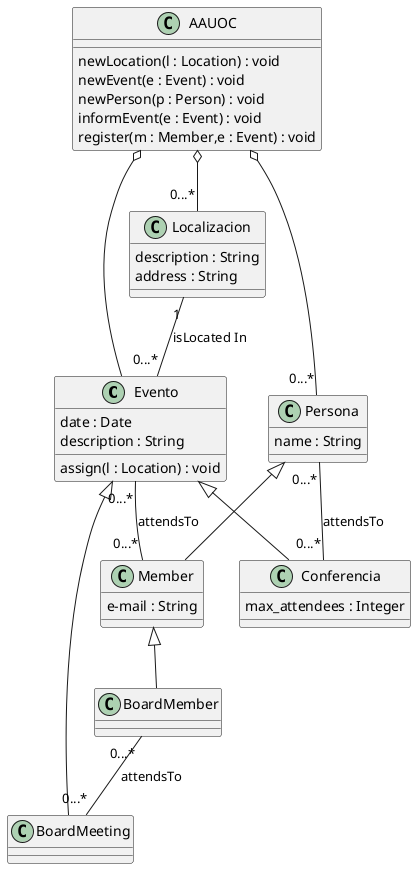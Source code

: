 @startuml
skinparam classAttributeIconSize 0

class Evento{
date : Date
description : String
assign(l : Location) : void
}
class Conferencia{
max_attendees : Integer
}
class BoardMeeting{
}
Evento <|-- Conferencia
Evento <|-- BoardMeeting

class Persona{
name : String
}
class Member{
e-mail : String
}
class BoardMember{
}
Persona <|-- Member
Member<|-- BoardMember
class Localizacion{
description : String
address : String
}
class AAUOC{
newLocation(l : Location) : void
newEvent(e : Event) : void
newPerson(p : Person) : void
informEvent(e : Event) : void
register(m : Member,e : Event) : void
}
AAUOC o-- "0...*" Persona
AAUOC o-- "0...*" Localizacion
AAUOC o-- Evento
Localizacion "1"-- "0...*" Evento : "isLocated In"
Persona "0...*" -- "0...*"  Conferencia : "attendsTo"
Evento "0...*"-- "0...*" Member : "attendsTo"
BoardMember "0...*" -- "0...*" BoardMeeting :"attendsTo"
@enduml